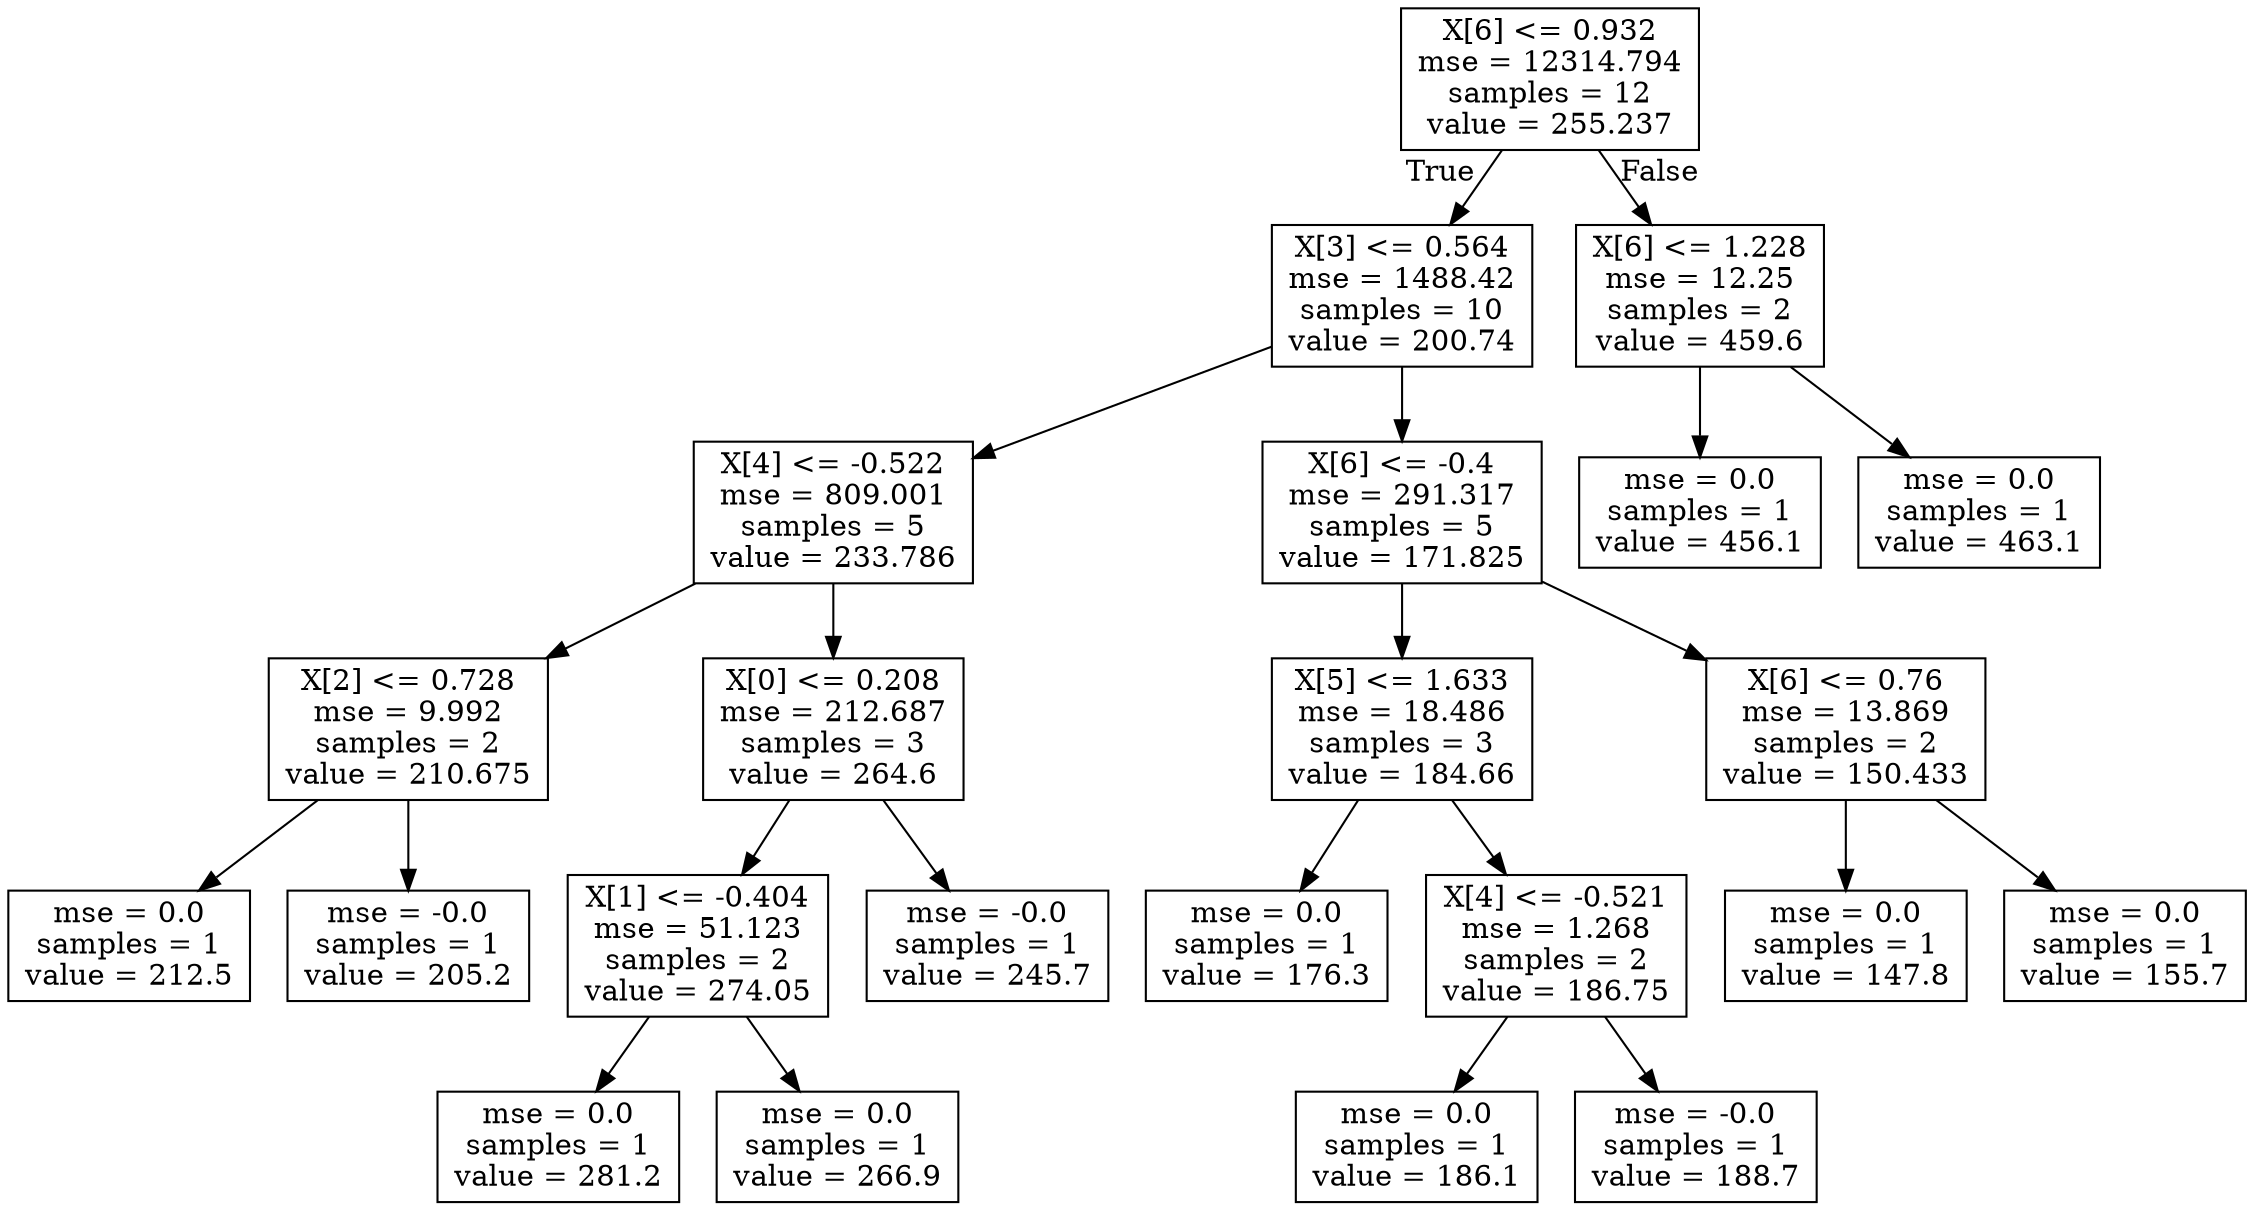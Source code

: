 digraph Tree {
node [shape=box] ;
0 [label="X[6] <= 0.932\nmse = 12314.794\nsamples = 12\nvalue = 255.237"] ;
1 [label="X[3] <= 0.564\nmse = 1488.42\nsamples = 10\nvalue = 200.74"] ;
0 -> 1 [labeldistance=2.5, labelangle=45, headlabel="True"] ;
2 [label="X[4] <= -0.522\nmse = 809.001\nsamples = 5\nvalue = 233.786"] ;
1 -> 2 ;
3 [label="X[2] <= 0.728\nmse = 9.992\nsamples = 2\nvalue = 210.675"] ;
2 -> 3 ;
4 [label="mse = 0.0\nsamples = 1\nvalue = 212.5"] ;
3 -> 4 ;
5 [label="mse = -0.0\nsamples = 1\nvalue = 205.2"] ;
3 -> 5 ;
6 [label="X[0] <= 0.208\nmse = 212.687\nsamples = 3\nvalue = 264.6"] ;
2 -> 6 ;
7 [label="X[1] <= -0.404\nmse = 51.123\nsamples = 2\nvalue = 274.05"] ;
6 -> 7 ;
8 [label="mse = 0.0\nsamples = 1\nvalue = 281.2"] ;
7 -> 8 ;
9 [label="mse = 0.0\nsamples = 1\nvalue = 266.9"] ;
7 -> 9 ;
10 [label="mse = -0.0\nsamples = 1\nvalue = 245.7"] ;
6 -> 10 ;
11 [label="X[6] <= -0.4\nmse = 291.317\nsamples = 5\nvalue = 171.825"] ;
1 -> 11 ;
12 [label="X[5] <= 1.633\nmse = 18.486\nsamples = 3\nvalue = 184.66"] ;
11 -> 12 ;
13 [label="mse = 0.0\nsamples = 1\nvalue = 176.3"] ;
12 -> 13 ;
14 [label="X[4] <= -0.521\nmse = 1.268\nsamples = 2\nvalue = 186.75"] ;
12 -> 14 ;
15 [label="mse = 0.0\nsamples = 1\nvalue = 186.1"] ;
14 -> 15 ;
16 [label="mse = -0.0\nsamples = 1\nvalue = 188.7"] ;
14 -> 16 ;
17 [label="X[6] <= 0.76\nmse = 13.869\nsamples = 2\nvalue = 150.433"] ;
11 -> 17 ;
18 [label="mse = 0.0\nsamples = 1\nvalue = 147.8"] ;
17 -> 18 ;
19 [label="mse = 0.0\nsamples = 1\nvalue = 155.7"] ;
17 -> 19 ;
20 [label="X[6] <= 1.228\nmse = 12.25\nsamples = 2\nvalue = 459.6"] ;
0 -> 20 [labeldistance=2.5, labelangle=-45, headlabel="False"] ;
21 [label="mse = 0.0\nsamples = 1\nvalue = 456.1"] ;
20 -> 21 ;
22 [label="mse = 0.0\nsamples = 1\nvalue = 463.1"] ;
20 -> 22 ;
}